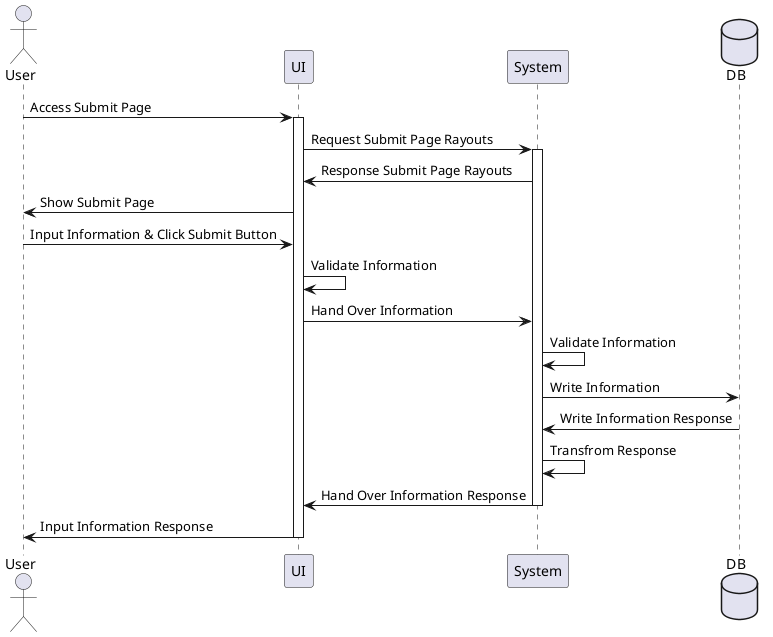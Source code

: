 @startuml
actor User

'ページの表示'
User -> UI : Access Submit Page
activate UI
UI -> System : Request Submit Page Rayouts
activate System
System -> UI : Response Submit Page Rayouts
UI -> User : Show Submit Page

'飲料情報の入力'
User -> UI : Input Information & Click Submit Button
UI -> UI : Validate Information
UI -> System : Hand Over Information
System -> System : Validate Information
database DB
System -> DB : Write Information
DB -> System : Write Information Response
System -> System : Transfrom Response
System -> UI : Hand Over Information Response
deactivate System
UI -> User : Input Information Response
deactivate UI

@enduml